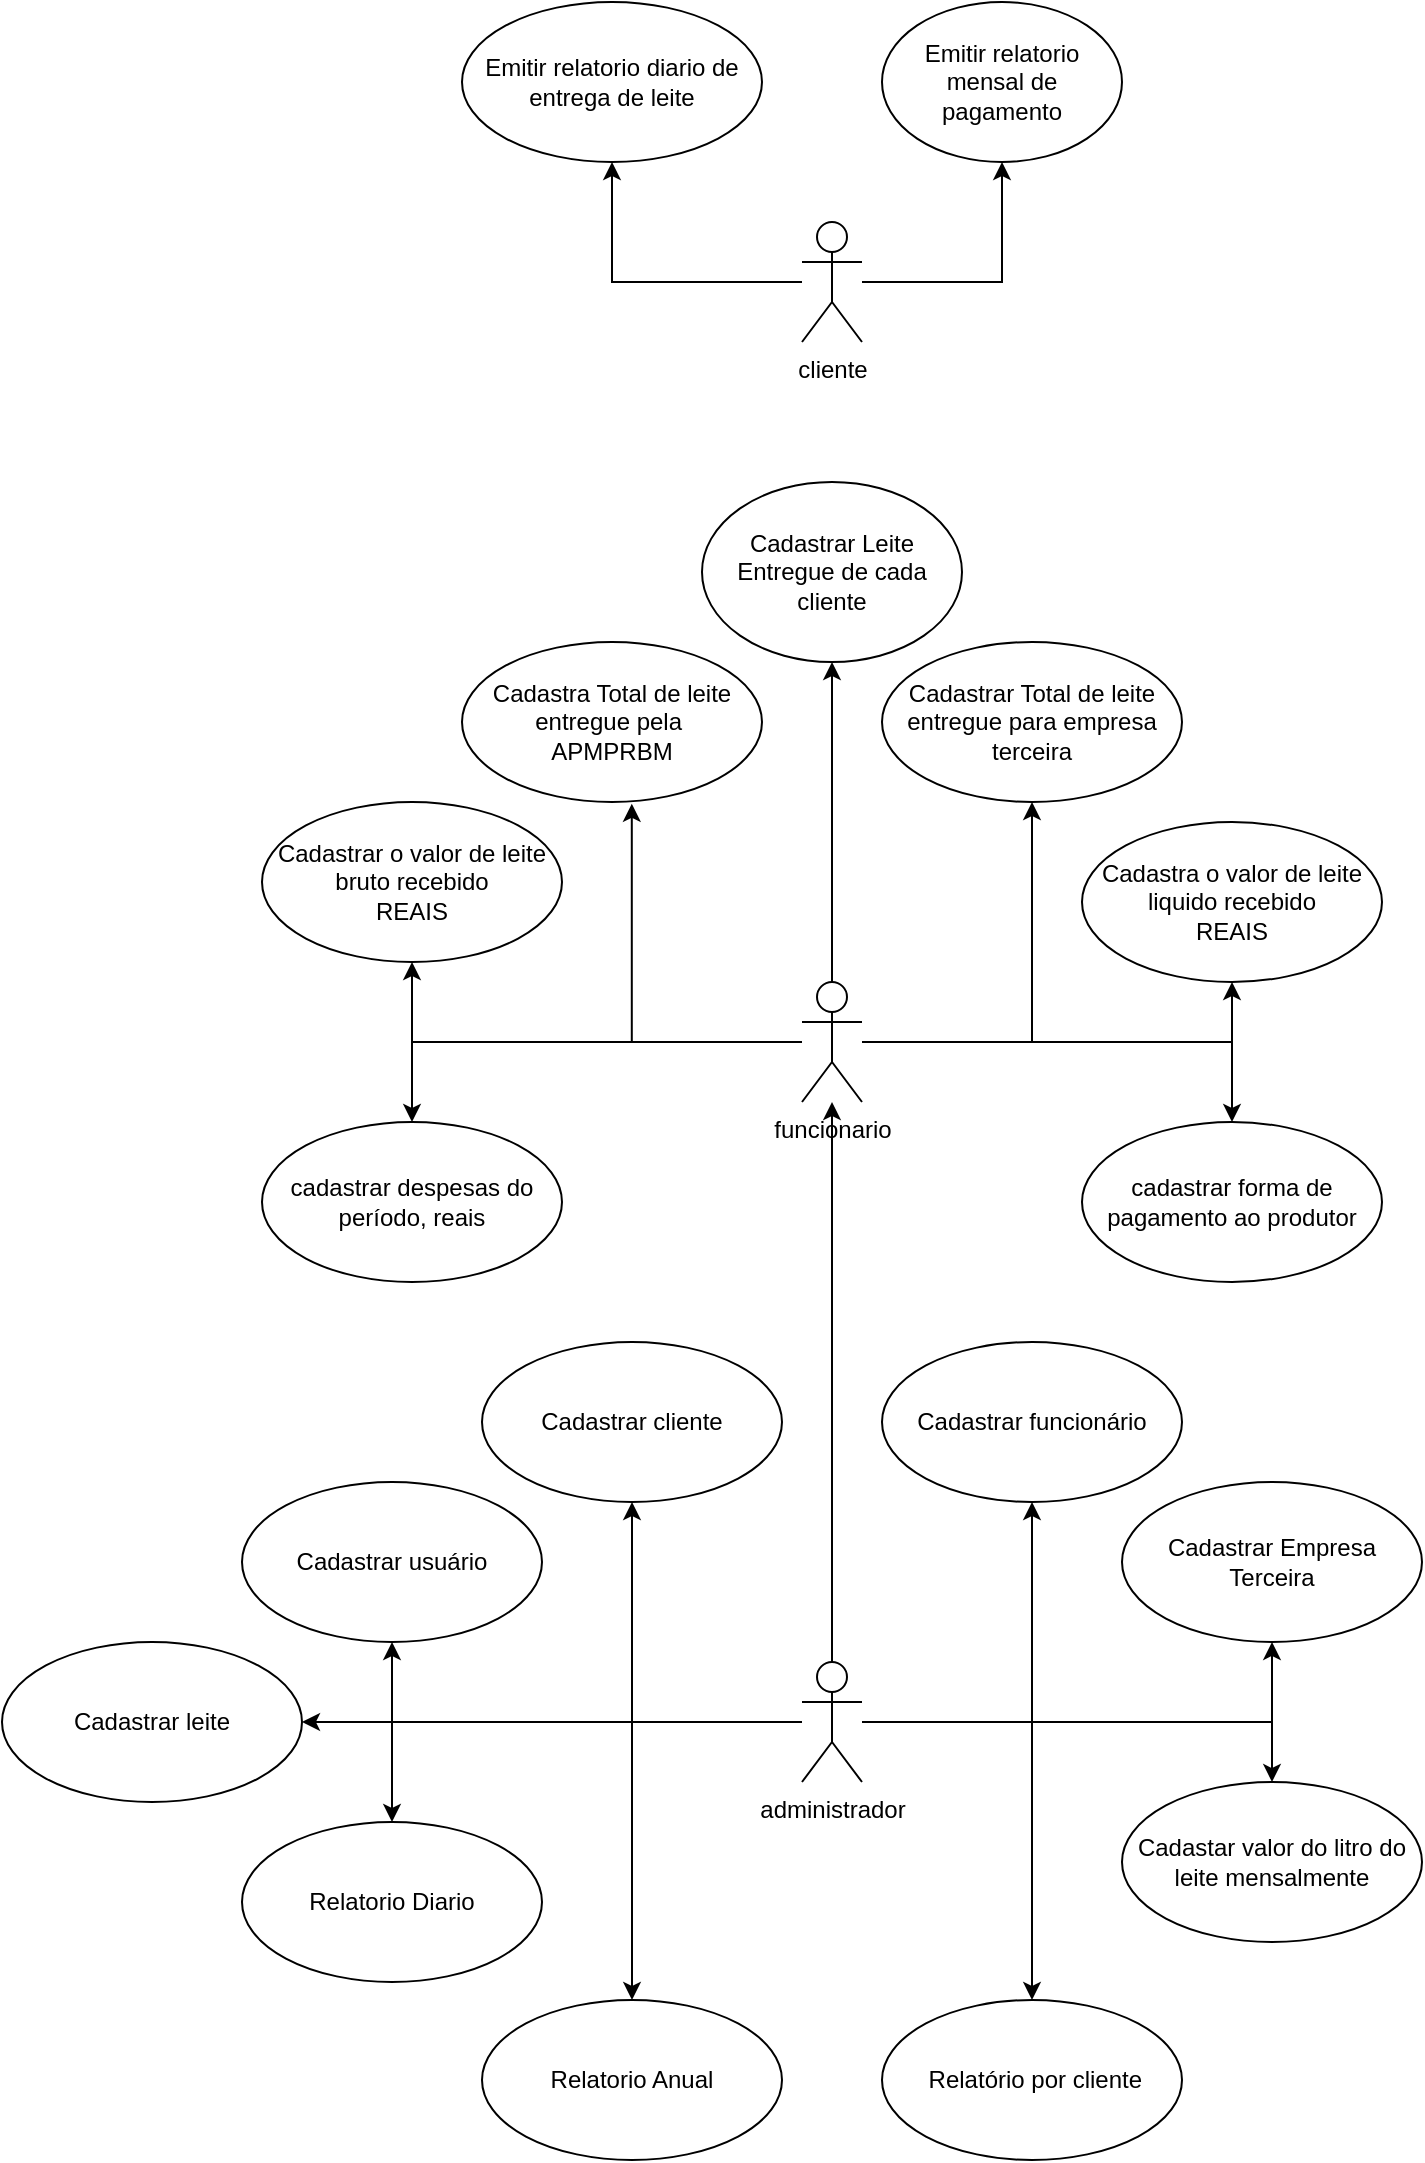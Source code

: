 <mxfile version="20.3.0" type="device"><diagram id="rKF9N9mB8dgyyk7dJzsE" name="Página-1"><mxGraphModel dx="3412" dy="1569" grid="1" gridSize="10" guides="1" tooltips="1" connect="1" arrows="1" fold="1" page="1" pageScale="1" pageWidth="827" pageHeight="1169" math="0" shadow="0"><root><mxCell id="0"/><mxCell id="1" parent="0"/><mxCell id="JoshMiHFWKrgaQplg39x-4" style="edgeStyle=orthogonalEdgeStyle;rounded=0;orthogonalLoop=1;jettySize=auto;html=1;" edge="1" parent="1" source="JoshMiHFWKrgaQplg39x-1" target="JoshMiHFWKrgaQplg39x-3"><mxGeometry relative="1" as="geometry"/></mxCell><mxCell id="JoshMiHFWKrgaQplg39x-6" style="edgeStyle=orthogonalEdgeStyle;rounded=0;orthogonalLoop=1;jettySize=auto;html=1;" edge="1" parent="1" source="JoshMiHFWKrgaQplg39x-1" target="JoshMiHFWKrgaQplg39x-5"><mxGeometry relative="1" as="geometry"/></mxCell><mxCell id="JoshMiHFWKrgaQplg39x-1" value="cliente" style="shape=umlActor;verticalLabelPosition=bottom;verticalAlign=top;html=1;outlineConnect=0;" vertex="1" parent="1"><mxGeometry x="-370" y="160" width="30" height="60" as="geometry"/></mxCell><mxCell id="JoshMiHFWKrgaQplg39x-3" value="Emitir relatorio diario de entrega de leite" style="ellipse;whiteSpace=wrap;html=1;" vertex="1" parent="1"><mxGeometry x="-540" y="50" width="150" height="80" as="geometry"/></mxCell><mxCell id="JoshMiHFWKrgaQplg39x-5" value="Emitir relatorio mensal de pagamento" style="ellipse;whiteSpace=wrap;html=1;" vertex="1" parent="1"><mxGeometry x="-330" y="50" width="120" height="80" as="geometry"/></mxCell><mxCell id="JoshMiHFWKrgaQplg39x-30" style="edgeStyle=orthogonalEdgeStyle;rounded=0;orthogonalLoop=1;jettySize=auto;html=1;" edge="1" parent="1" source="JoshMiHFWKrgaQplg39x-7" target="JoshMiHFWKrgaQplg39x-29"><mxGeometry relative="1" as="geometry"/></mxCell><mxCell id="JoshMiHFWKrgaQplg39x-33" style="edgeStyle=orthogonalEdgeStyle;rounded=0;orthogonalLoop=1;jettySize=auto;html=1;entryX=0.566;entryY=1.011;entryDx=0;entryDy=0;entryPerimeter=0;" edge="1" parent="1" source="JoshMiHFWKrgaQplg39x-7" target="JoshMiHFWKrgaQplg39x-32"><mxGeometry relative="1" as="geometry"/></mxCell><mxCell id="JoshMiHFWKrgaQplg39x-35" style="edgeStyle=orthogonalEdgeStyle;rounded=0;orthogonalLoop=1;jettySize=auto;html=1;" edge="1" parent="1" source="JoshMiHFWKrgaQplg39x-7" target="JoshMiHFWKrgaQplg39x-34"><mxGeometry relative="1" as="geometry"/></mxCell><mxCell id="JoshMiHFWKrgaQplg39x-37" style="edgeStyle=orthogonalEdgeStyle;rounded=0;orthogonalLoop=1;jettySize=auto;html=1;entryX=0.5;entryY=1;entryDx=0;entryDy=0;" edge="1" parent="1" source="JoshMiHFWKrgaQplg39x-7" target="JoshMiHFWKrgaQplg39x-36"><mxGeometry relative="1" as="geometry"/></mxCell><mxCell id="JoshMiHFWKrgaQplg39x-39" style="edgeStyle=orthogonalEdgeStyle;rounded=0;orthogonalLoop=1;jettySize=auto;html=1;entryX=0.5;entryY=1;entryDx=0;entryDy=0;" edge="1" parent="1" source="JoshMiHFWKrgaQplg39x-7" target="JoshMiHFWKrgaQplg39x-38"><mxGeometry relative="1" as="geometry"/></mxCell><mxCell id="JoshMiHFWKrgaQplg39x-41" style="edgeStyle=orthogonalEdgeStyle;rounded=0;orthogonalLoop=1;jettySize=auto;html=1;" edge="1" parent="1" source="JoshMiHFWKrgaQplg39x-7" target="JoshMiHFWKrgaQplg39x-40"><mxGeometry relative="1" as="geometry"/></mxCell><mxCell id="JoshMiHFWKrgaQplg39x-43" style="edgeStyle=orthogonalEdgeStyle;rounded=0;orthogonalLoop=1;jettySize=auto;html=1;" edge="1" parent="1" source="JoshMiHFWKrgaQplg39x-7" target="JoshMiHFWKrgaQplg39x-42"><mxGeometry relative="1" as="geometry"/></mxCell><mxCell id="JoshMiHFWKrgaQplg39x-7" value="funcionario" style="shape=umlActor;verticalLabelPosition=bottom;verticalAlign=top;html=1;outlineConnect=0;" vertex="1" parent="1"><mxGeometry x="-370" y="540" width="30" height="60" as="geometry"/></mxCell><mxCell id="JoshMiHFWKrgaQplg39x-46" style="edgeStyle=orthogonalEdgeStyle;rounded=0;orthogonalLoop=1;jettySize=auto;html=1;" edge="1" parent="1" source="JoshMiHFWKrgaQplg39x-8" target="JoshMiHFWKrgaQplg39x-7"><mxGeometry relative="1" as="geometry"/></mxCell><mxCell id="JoshMiHFWKrgaQplg39x-48" style="edgeStyle=orthogonalEdgeStyle;rounded=0;orthogonalLoop=1;jettySize=auto;html=1;" edge="1" parent="1" source="JoshMiHFWKrgaQplg39x-8" target="JoshMiHFWKrgaQplg39x-47"><mxGeometry relative="1" as="geometry"/></mxCell><mxCell id="JoshMiHFWKrgaQplg39x-51" style="edgeStyle=orthogonalEdgeStyle;rounded=0;orthogonalLoop=1;jettySize=auto;html=1;" edge="1" parent="1" source="JoshMiHFWKrgaQplg39x-8" target="JoshMiHFWKrgaQplg39x-50"><mxGeometry relative="1" as="geometry"/></mxCell><mxCell id="JoshMiHFWKrgaQplg39x-52" style="edgeStyle=orthogonalEdgeStyle;rounded=0;orthogonalLoop=1;jettySize=auto;html=1;entryX=0.5;entryY=1;entryDx=0;entryDy=0;" edge="1" parent="1" source="JoshMiHFWKrgaQplg39x-8" target="JoshMiHFWKrgaQplg39x-49"><mxGeometry relative="1" as="geometry"/></mxCell><mxCell id="JoshMiHFWKrgaQplg39x-54" style="edgeStyle=orthogonalEdgeStyle;rounded=0;orthogonalLoop=1;jettySize=auto;html=1;" edge="1" parent="1" source="JoshMiHFWKrgaQplg39x-8" target="JoshMiHFWKrgaQplg39x-53"><mxGeometry relative="1" as="geometry"/></mxCell><mxCell id="JoshMiHFWKrgaQplg39x-56" style="edgeStyle=orthogonalEdgeStyle;rounded=0;orthogonalLoop=1;jettySize=auto;html=1;" edge="1" parent="1" source="JoshMiHFWKrgaQplg39x-8" target="JoshMiHFWKrgaQplg39x-55"><mxGeometry relative="1" as="geometry"/></mxCell><mxCell id="JoshMiHFWKrgaQplg39x-58" style="edgeStyle=orthogonalEdgeStyle;rounded=0;orthogonalLoop=1;jettySize=auto;html=1;" edge="1" parent="1" source="JoshMiHFWKrgaQplg39x-8" target="JoshMiHFWKrgaQplg39x-57"><mxGeometry relative="1" as="geometry"/></mxCell><mxCell id="JoshMiHFWKrgaQplg39x-60" style="edgeStyle=orthogonalEdgeStyle;rounded=0;orthogonalLoop=1;jettySize=auto;html=1;entryX=0.5;entryY=0;entryDx=0;entryDy=0;" edge="1" parent="1" source="JoshMiHFWKrgaQplg39x-8" target="JoshMiHFWKrgaQplg39x-59"><mxGeometry relative="1" as="geometry"/></mxCell><mxCell id="JoshMiHFWKrgaQplg39x-63" style="edgeStyle=orthogonalEdgeStyle;rounded=0;orthogonalLoop=1;jettySize=auto;html=1;entryX=0.5;entryY=0;entryDx=0;entryDy=0;" edge="1" parent="1" source="JoshMiHFWKrgaQplg39x-8" target="JoshMiHFWKrgaQplg39x-62"><mxGeometry relative="1" as="geometry"/></mxCell><mxCell id="JoshMiHFWKrgaQplg39x-64" style="edgeStyle=orthogonalEdgeStyle;rounded=0;orthogonalLoop=1;jettySize=auto;html=1;" edge="1" parent="1" source="JoshMiHFWKrgaQplg39x-8" target="JoshMiHFWKrgaQplg39x-61"><mxGeometry relative="1" as="geometry"/></mxCell><mxCell id="JoshMiHFWKrgaQplg39x-8" value="administrador" style="shape=umlActor;verticalLabelPosition=bottom;verticalAlign=top;html=1;outlineConnect=0;" vertex="1" parent="1"><mxGeometry x="-370" y="880" width="30" height="60" as="geometry"/></mxCell><mxCell id="JoshMiHFWKrgaQplg39x-29" value="Cadastrar Leite Entregue de cada cliente" style="ellipse;whiteSpace=wrap;html=1;" vertex="1" parent="1"><mxGeometry x="-420" y="290" width="130" height="90" as="geometry"/></mxCell><mxCell id="JoshMiHFWKrgaQplg39x-32" value="Cadastra Total de leite entregue pela&amp;nbsp;&lt;br&gt;APMPRBM" style="ellipse;whiteSpace=wrap;html=1;" vertex="1" parent="1"><mxGeometry x="-540" y="370" width="150" height="80" as="geometry"/></mxCell><mxCell id="JoshMiHFWKrgaQplg39x-34" value="Cadastrar Total de leite entregue para empresa terceira" style="ellipse;whiteSpace=wrap;html=1;" vertex="1" parent="1"><mxGeometry x="-330" y="370" width="150" height="80" as="geometry"/></mxCell><mxCell id="JoshMiHFWKrgaQplg39x-36" value="Cadastra o valor de leite liquido recebido&lt;br&gt;REAIS" style="ellipse;whiteSpace=wrap;html=1;" vertex="1" parent="1"><mxGeometry x="-230" y="460" width="150" height="80" as="geometry"/></mxCell><mxCell id="JoshMiHFWKrgaQplg39x-38" value="Cadastrar o valor de leite bruto recebido&lt;br&gt;REAIS" style="ellipse;whiteSpace=wrap;html=1;" vertex="1" parent="1"><mxGeometry x="-640" y="450" width="150" height="80" as="geometry"/></mxCell><mxCell id="JoshMiHFWKrgaQplg39x-40" value="cadastrar despesas do período, reais" style="ellipse;whiteSpace=wrap;html=1;" vertex="1" parent="1"><mxGeometry x="-640" y="610" width="150" height="80" as="geometry"/></mxCell><mxCell id="JoshMiHFWKrgaQplg39x-42" value="cadastrar forma de pagamento ao produtor" style="ellipse;whiteSpace=wrap;html=1;" vertex="1" parent="1"><mxGeometry x="-230" y="610" width="150" height="80" as="geometry"/></mxCell><mxCell id="JoshMiHFWKrgaQplg39x-47" value="Cadastrar usuário" style="ellipse;whiteSpace=wrap;html=1;" vertex="1" parent="1"><mxGeometry x="-650" y="790" width="150" height="80" as="geometry"/></mxCell><mxCell id="JoshMiHFWKrgaQplg39x-49" value="Cadastrar funcionário" style="ellipse;whiteSpace=wrap;html=1;" vertex="1" parent="1"><mxGeometry x="-330" y="720" width="150" height="80" as="geometry"/></mxCell><mxCell id="JoshMiHFWKrgaQplg39x-50" value="Cadastrar cliente" style="ellipse;whiteSpace=wrap;html=1;" vertex="1" parent="1"><mxGeometry x="-530" y="720" width="150" height="80" as="geometry"/></mxCell><mxCell id="JoshMiHFWKrgaQplg39x-53" value="Cadastrar Empresa Terceira" style="ellipse;whiteSpace=wrap;html=1;" vertex="1" parent="1"><mxGeometry x="-210" y="790" width="150" height="80" as="geometry"/></mxCell><mxCell id="JoshMiHFWKrgaQplg39x-55" value="Cadastrar leite" style="ellipse;whiteSpace=wrap;html=1;" vertex="1" parent="1"><mxGeometry x="-770" y="870" width="150" height="80" as="geometry"/></mxCell><mxCell id="JoshMiHFWKrgaQplg39x-57" value="Relatorio Diario" style="ellipse;whiteSpace=wrap;html=1;" vertex="1" parent="1"><mxGeometry x="-650" y="960" width="150" height="80" as="geometry"/></mxCell><mxCell id="JoshMiHFWKrgaQplg39x-59" value="Relatorio Anual" style="ellipse;whiteSpace=wrap;html=1;" vertex="1" parent="1"><mxGeometry x="-530" y="1049" width="150" height="80" as="geometry"/></mxCell><mxCell id="JoshMiHFWKrgaQplg39x-61" value="&amp;nbsp;Relatório por cliente" style="ellipse;whiteSpace=wrap;html=1;" vertex="1" parent="1"><mxGeometry x="-330" y="1049" width="150" height="80" as="geometry"/></mxCell><mxCell id="JoshMiHFWKrgaQplg39x-62" value="Cadastar valor do litro do leite mensalmente" style="ellipse;whiteSpace=wrap;html=1;" vertex="1" parent="1"><mxGeometry x="-210" y="940" width="150" height="80" as="geometry"/></mxCell></root></mxGraphModel></diagram></mxfile>